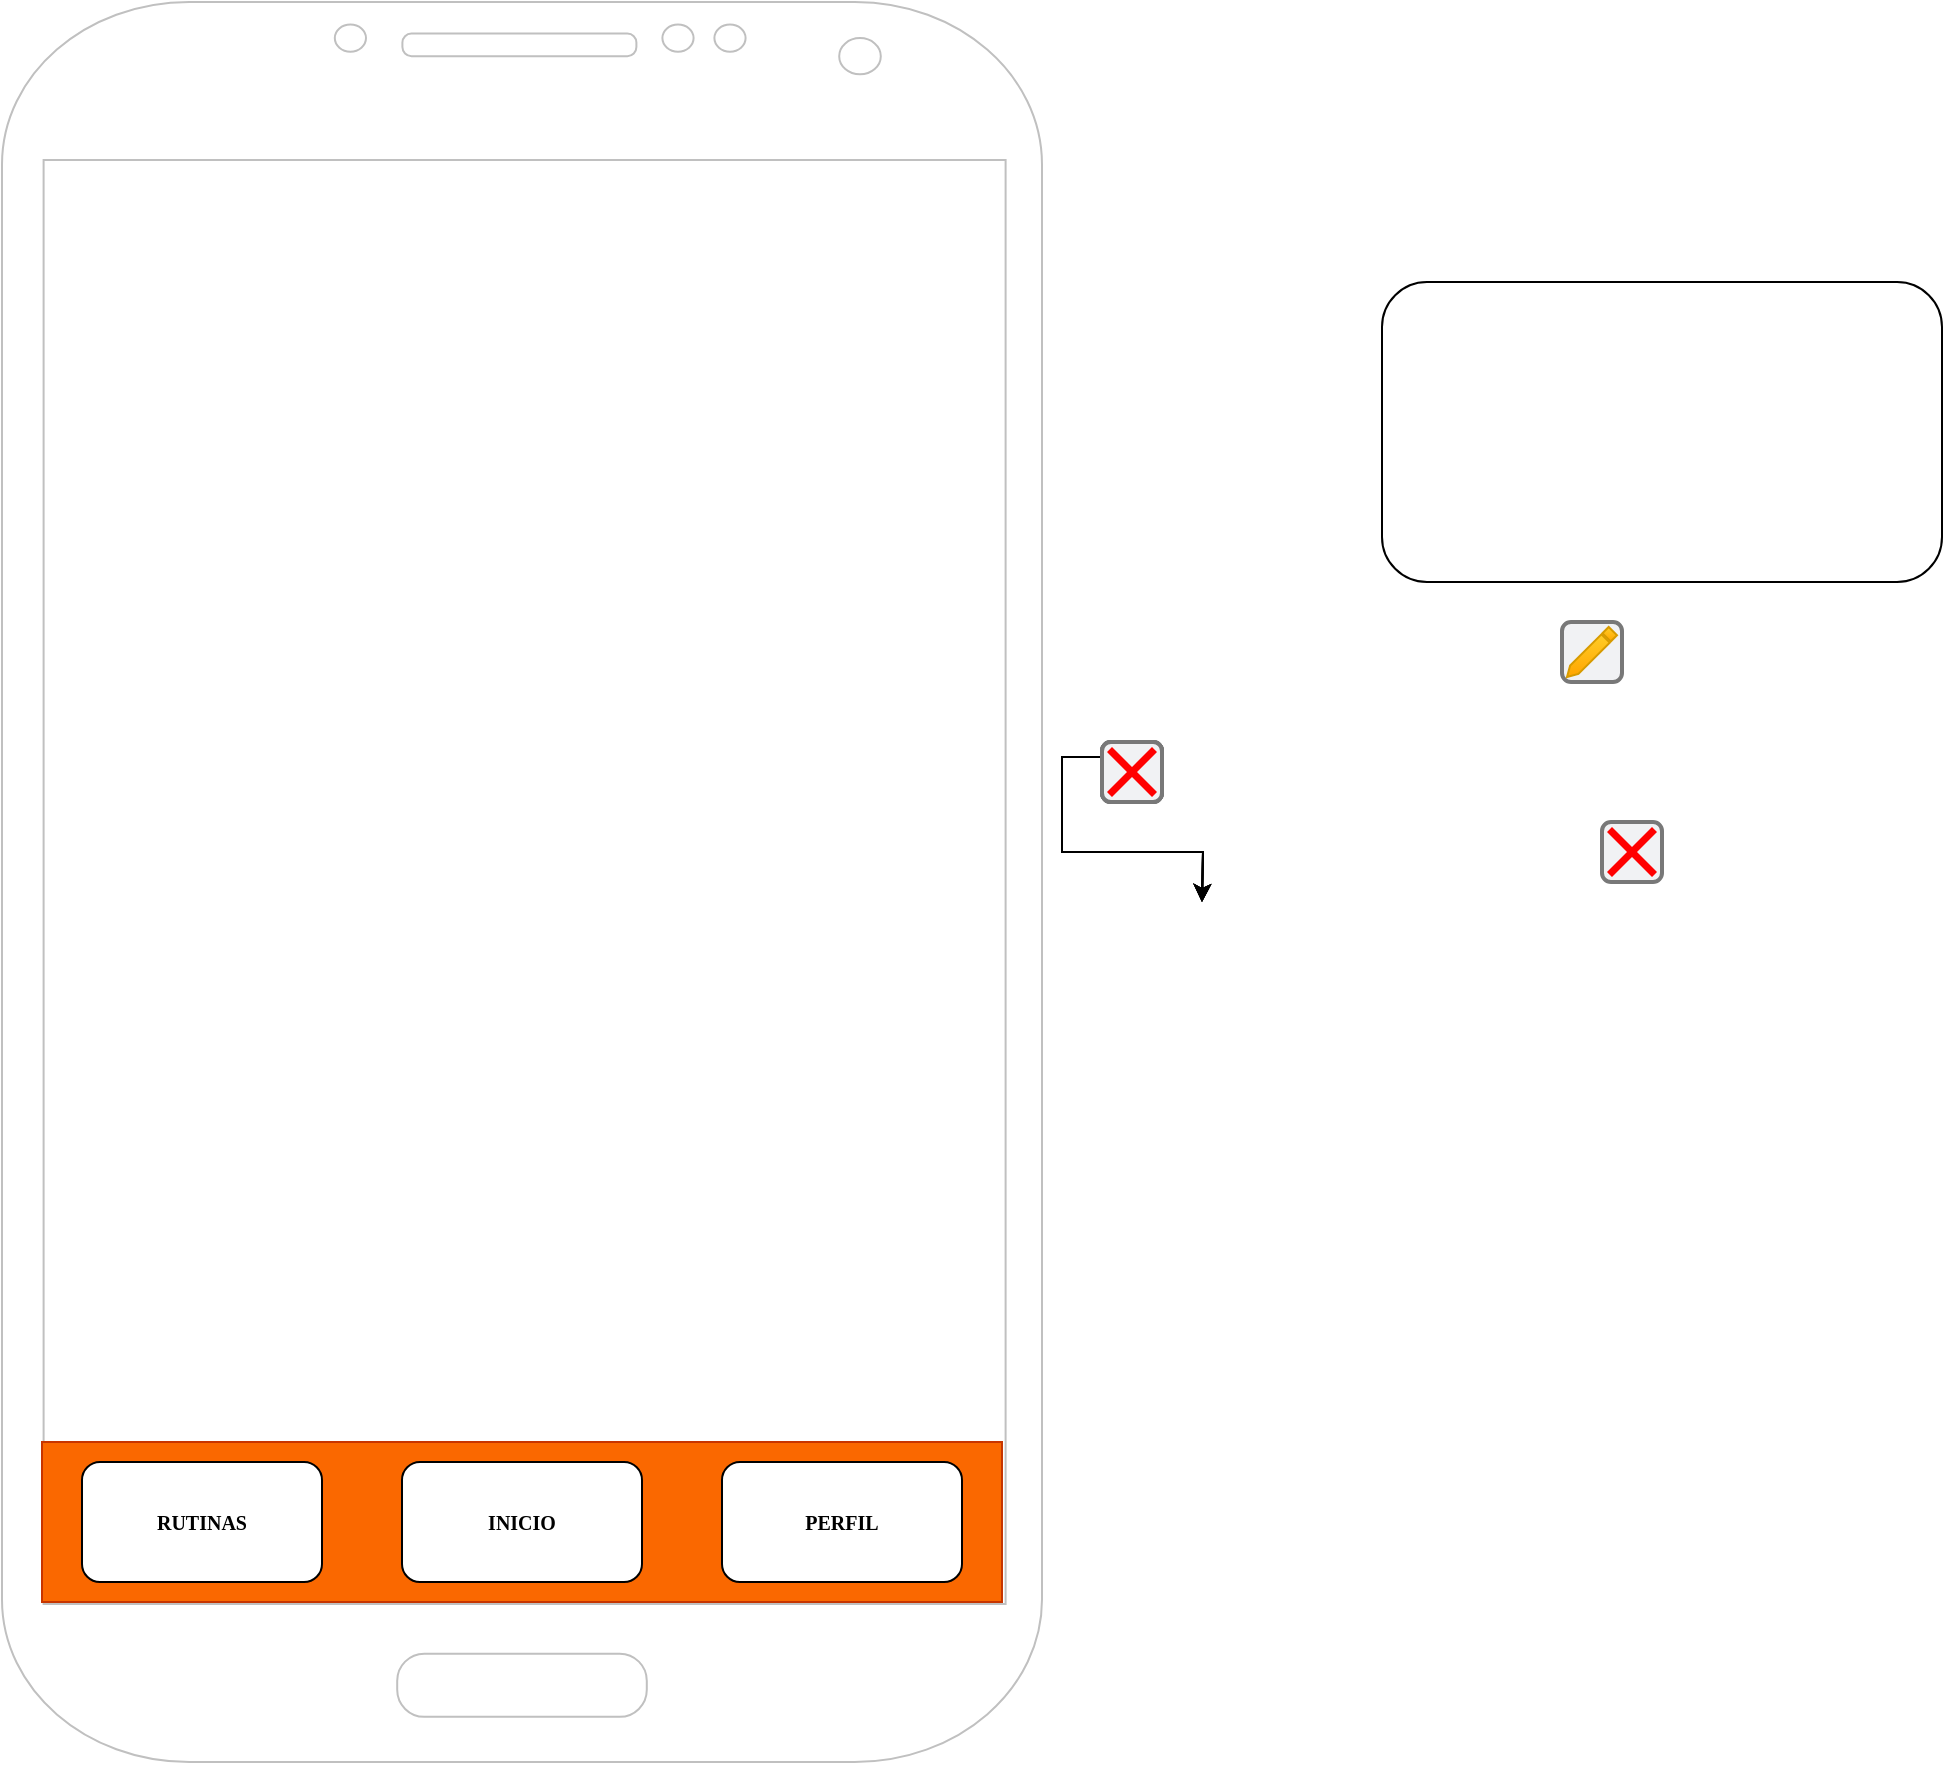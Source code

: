 <mxfile version="21.5.2" type="device">
  <diagram name="Page-1" id="c9db0220-8083-56f3-ca83-edcdcd058819">
    <mxGraphModel dx="455" dy="2018.5" grid="1" gridSize="10" guides="1" tooltips="1" connect="1" arrows="1" fold="1" page="1" pageScale="1.5" pageWidth="826" pageHeight="1169" background="#ffffff" math="0" shadow="0">
      <root>
        <mxCell id="0" style=";html=1;" />
        <mxCell id="1" style=";html=1;" parent="0" />
        <mxCell id="2H6lYmsr3XmS9fiY3lEI-2" value="" style="verticalLabelPosition=bottom;verticalAlign=top;html=1;shadow=0;dashed=0;strokeWidth=1;shape=mxgraph.android.phone2;strokeColor=#c0c0c0;" vertex="1" parent="1">
          <mxGeometry x="40" y="-1720" width="520" height="880" as="geometry" />
        </mxCell>
        <mxCell id="2H6lYmsr3XmS9fiY3lEI-3" value="" style="rounded=0;whiteSpace=wrap;html=1;fillColor=#fa6800;fontColor=#000000;strokeColor=#C73500;" vertex="1" parent="1">
          <mxGeometry x="60" y="-1000" width="480" height="80" as="geometry" />
        </mxCell>
        <mxCell id="2H6lYmsr3XmS9fiY3lEI-4" value="&lt;font size=&quot;1&quot; face=&quot;Verdana&quot;&gt;&lt;b&gt;RUTINAS&lt;/b&gt;&lt;/font&gt;" style="rounded=1;whiteSpace=wrap;html=1;" vertex="1" parent="1">
          <mxGeometry x="80" y="-990" width="120" height="60" as="geometry" />
        </mxCell>
        <mxCell id="2H6lYmsr3XmS9fiY3lEI-5" value="&lt;font size=&quot;1&quot; face=&quot;Verdana&quot;&gt;&lt;b&gt;PERFIL&lt;/b&gt;&lt;/font&gt;" style="rounded=1;whiteSpace=wrap;html=1;" vertex="1" parent="1">
          <mxGeometry x="400" y="-990" width="120" height="60" as="geometry" />
        </mxCell>
        <mxCell id="2H6lYmsr3XmS9fiY3lEI-6" value="&lt;font size=&quot;1&quot; face=&quot;Verdana&quot;&gt;&lt;b&gt;INICIO&lt;/b&gt;&lt;/font&gt;" style="rounded=1;whiteSpace=wrap;html=1;" vertex="1" parent="1">
          <mxGeometry x="240" y="-990" width="120" height="60" as="geometry" />
        </mxCell>
        <mxCell id="2H6lYmsr3XmS9fiY3lEI-18" value="" style="group" vertex="1" connectable="0" parent="1">
          <mxGeometry x="840" y="-1310" width="30" height="30" as="geometry" />
        </mxCell>
        <mxCell id="2H6lYmsr3XmS9fiY3lEI-20" value="" style="rounded=1;fillColor=#F1F2F4;strokeColor=#787878;html=1;whiteSpace=wrap;fontColor=#596780;align=center;verticalAlign=middle;fontStyle=0;fontSize=12;sketch=0;strokeWidth=2;" vertex="1" parent="2H6lYmsr3XmS9fiY3lEI-18">
          <mxGeometry width="30" height="30" as="geometry" />
        </mxCell>
        <mxCell id="2H6lYmsr3XmS9fiY3lEI-23" value="" style="shape=mxgraph.mockup.markup.redX;fillColor=#ff0000;html=1;shadow=0;whiteSpace=wrap;strokeColor=none;" vertex="1" parent="2H6lYmsr3XmS9fiY3lEI-18">
          <mxGeometry x="2.5" y="2.5" width="25" height="25" as="geometry" />
        </mxCell>
        <mxCell id="2H6lYmsr3XmS9fiY3lEI-9" value="" style="rounded=1;whiteSpace=wrap;html=1;fillColor=none;strokeColor=#000000;" vertex="1" parent="1">
          <mxGeometry x="730" y="-1580" width="280" height="150" as="geometry" />
        </mxCell>
        <mxCell id="2H6lYmsr3XmS9fiY3lEI-25" value="" style="group" vertex="1" connectable="0" parent="1">
          <mxGeometry x="820" y="-1410" width="30" height="30" as="geometry" />
        </mxCell>
        <mxCell id="2H6lYmsr3XmS9fiY3lEI-14" value="" style="rounded=1;fillColor=#F1F2F4;strokeColor=#787878;html=1;whiteSpace=wrap;fontColor=#596780;align=center;verticalAlign=middle;fontStyle=0;fontSize=12;sketch=0;strokeWidth=2;" vertex="1" parent="2H6lYmsr3XmS9fiY3lEI-25">
          <mxGeometry width="30" height="30" as="geometry" />
        </mxCell>
        <mxCell id="2H6lYmsr3XmS9fiY3lEI-12" value="" style="html=1;dashed=0;aspect=fixed;verticalLabelPosition=bottom;verticalAlign=top;align=center;shape=mxgraph.gmdl.edit;strokeColor=#d79b00;fillColor=#ffcd28;shadow=0;strokeWidth=1;perimeterSpacing=1;gradientColor=#ffa500;" vertex="1" parent="2H6lYmsr3XmS9fiY3lEI-25">
          <mxGeometry x="2.5" y="2.5" width="25" height="25" as="geometry" />
        </mxCell>
        <mxCell id="2H6lYmsr3XmS9fiY3lEI-26" value="" style="group" vertex="1" connectable="0" parent="1">
          <mxGeometry x="590" y="-1350" width="30" height="30" as="geometry" />
        </mxCell>
        <mxCell id="2H6lYmsr3XmS9fiY3lEI-27" style="edgeStyle=orthogonalEdgeStyle;rounded=0;orthogonalLoop=1;jettySize=auto;html=1;exitX=0;exitY=0.25;exitDx=0;exitDy=0;" edge="1" parent="2H6lYmsr3XmS9fiY3lEI-26" source="2H6lYmsr3XmS9fiY3lEI-28">
          <mxGeometry relative="1" as="geometry">
            <mxPoint x="50" y="80" as="targetPoint" />
          </mxGeometry>
        </mxCell>
        <mxCell id="2H6lYmsr3XmS9fiY3lEI-28" value="" style="rounded=1;fillColor=#F1F2F4;strokeColor=#787878;html=1;whiteSpace=wrap;fontColor=#596780;align=center;verticalAlign=middle;fontStyle=0;fontSize=12;sketch=0;strokeWidth=2;" vertex="1" parent="2H6lYmsr3XmS9fiY3lEI-26">
          <mxGeometry width="30" height="30" as="geometry" />
        </mxCell>
        <mxCell id="2H6lYmsr3XmS9fiY3lEI-29" value="" style="shape=mxgraph.mockup.markup.redX;fillColor=#ff0000;html=1;shadow=0;whiteSpace=wrap;strokeColor=none;" vertex="1" parent="2H6lYmsr3XmS9fiY3lEI-26">
          <mxGeometry x="2.5" y="2.5" width="25" height="25" as="geometry" />
        </mxCell>
        <mxCell id="2H6lYmsr3XmS9fiY3lEI-30" value="" style="group" vertex="1" connectable="0" parent="1">
          <mxGeometry x="590" y="-1350" width="30" height="30" as="geometry" />
        </mxCell>
        <mxCell id="2H6lYmsr3XmS9fiY3lEI-31" style="edgeStyle=orthogonalEdgeStyle;rounded=0;orthogonalLoop=1;jettySize=auto;html=1;exitX=0;exitY=0.25;exitDx=0;exitDy=0;" edge="1" parent="2H6lYmsr3XmS9fiY3lEI-30" source="2H6lYmsr3XmS9fiY3lEI-32">
          <mxGeometry relative="1" as="geometry">
            <mxPoint x="50" y="80" as="targetPoint" />
          </mxGeometry>
        </mxCell>
        <mxCell id="2H6lYmsr3XmS9fiY3lEI-32" value="" style="rounded=1;fillColor=#F1F2F4;strokeColor=#787878;html=1;whiteSpace=wrap;fontColor=#596780;align=center;verticalAlign=middle;fontStyle=0;fontSize=12;sketch=0;strokeWidth=2;" vertex="1" parent="2H6lYmsr3XmS9fiY3lEI-30">
          <mxGeometry width="30" height="30" as="geometry" />
        </mxCell>
        <mxCell id="2H6lYmsr3XmS9fiY3lEI-33" value="" style="shape=mxgraph.mockup.markup.redX;fillColor=#ff0000;html=1;shadow=0;whiteSpace=wrap;strokeColor=none;" vertex="1" parent="2H6lYmsr3XmS9fiY3lEI-30">
          <mxGeometry x="2.5" y="2.5" width="25" height="25" as="geometry" />
        </mxCell>
        <mxCell id="2H6lYmsr3XmS9fiY3lEI-34" value="" style="group" vertex="1" connectable="0" parent="1">
          <mxGeometry x="590" y="-1350" width="30" height="30" as="geometry" />
        </mxCell>
        <mxCell id="2H6lYmsr3XmS9fiY3lEI-35" style="edgeStyle=orthogonalEdgeStyle;rounded=0;orthogonalLoop=1;jettySize=auto;html=1;exitX=0;exitY=0.25;exitDx=0;exitDy=0;" edge="1" parent="2H6lYmsr3XmS9fiY3lEI-34" source="2H6lYmsr3XmS9fiY3lEI-36">
          <mxGeometry relative="1" as="geometry">
            <mxPoint x="50" y="80" as="targetPoint" />
          </mxGeometry>
        </mxCell>
        <mxCell id="2H6lYmsr3XmS9fiY3lEI-36" value="" style="rounded=1;fillColor=#F1F2F4;strokeColor=#787878;html=1;whiteSpace=wrap;fontColor=#596780;align=center;verticalAlign=middle;fontStyle=0;fontSize=12;sketch=0;strokeWidth=2;" vertex="1" parent="2H6lYmsr3XmS9fiY3lEI-34">
          <mxGeometry width="30" height="30" as="geometry" />
        </mxCell>
        <mxCell id="2H6lYmsr3XmS9fiY3lEI-37" value="" style="shape=mxgraph.mockup.markup.redX;fillColor=#ff0000;html=1;shadow=0;whiteSpace=wrap;strokeColor=none;" vertex="1" parent="2H6lYmsr3XmS9fiY3lEI-34">
          <mxGeometry x="2.5" y="2.5" width="25" height="25" as="geometry" />
        </mxCell>
        <mxCell id="2H6lYmsr3XmS9fiY3lEI-38" value="" style="group" vertex="1" connectable="0" parent="1">
          <mxGeometry x="590" y="-1350" width="30" height="30" as="geometry" />
        </mxCell>
        <mxCell id="2H6lYmsr3XmS9fiY3lEI-39" style="edgeStyle=orthogonalEdgeStyle;rounded=0;orthogonalLoop=1;jettySize=auto;html=1;exitX=0;exitY=0.25;exitDx=0;exitDy=0;" edge="1" parent="2H6lYmsr3XmS9fiY3lEI-38" source="2H6lYmsr3XmS9fiY3lEI-40">
          <mxGeometry relative="1" as="geometry">
            <mxPoint x="50" y="80" as="targetPoint" />
          </mxGeometry>
        </mxCell>
        <mxCell id="2H6lYmsr3XmS9fiY3lEI-40" value="" style="rounded=1;fillColor=#F1F2F4;strokeColor=#787878;html=1;whiteSpace=wrap;fontColor=#596780;align=center;verticalAlign=middle;fontStyle=0;fontSize=12;sketch=0;strokeWidth=2;" vertex="1" parent="2H6lYmsr3XmS9fiY3lEI-38">
          <mxGeometry width="30" height="30" as="geometry" />
        </mxCell>
        <mxCell id="2H6lYmsr3XmS9fiY3lEI-41" value="" style="shape=mxgraph.mockup.markup.redX;fillColor=#ff0000;html=1;shadow=0;whiteSpace=wrap;strokeColor=none;" vertex="1" parent="2H6lYmsr3XmS9fiY3lEI-38">
          <mxGeometry x="2.5" y="2.5" width="25" height="25" as="geometry" />
        </mxCell>
      </root>
    </mxGraphModel>
  </diagram>
</mxfile>
